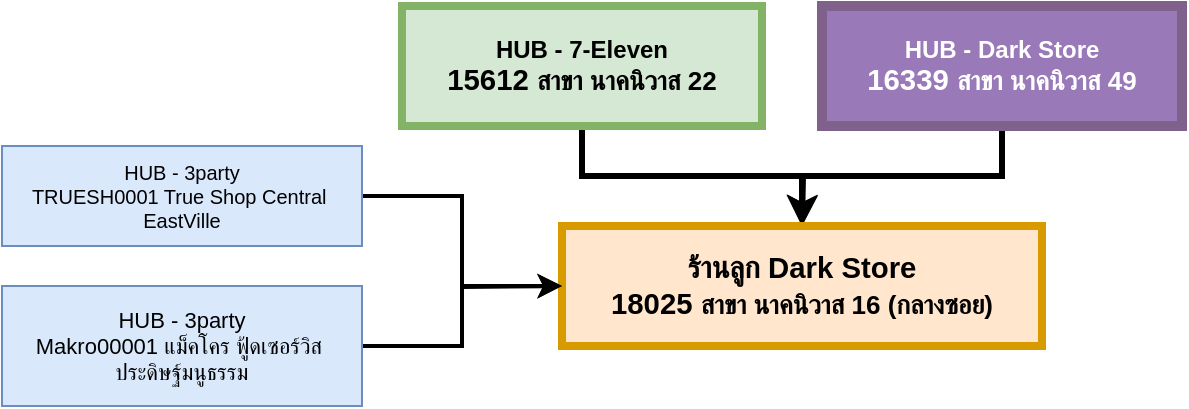 <mxfile version="24.7.3" type="github">
  <diagram name="หน้า-1" id="avO0b8HTHaiWJtMcQPv1">
    <mxGraphModel dx="906" dy="575" grid="1" gridSize="10" guides="1" tooltips="1" connect="1" arrows="1" fold="1" page="1" pageScale="1" pageWidth="827" pageHeight="1169" math="0" shadow="0">
      <root>
        <mxCell id="0" />
        <mxCell id="1" parent="0" />
        <mxCell id="ttHEmC7uEX8jtGEyhvGZ-9" style="edgeStyle=orthogonalEdgeStyle;rounded=0;orthogonalLoop=1;jettySize=auto;html=1;exitX=0.5;exitY=1;exitDx=0;exitDy=0;strokeWidth=3;" edge="1" parent="1" source="ttHEmC7uEX8jtGEyhvGZ-1">
          <mxGeometry relative="1" as="geometry">
            <mxPoint x="490" y="350" as="targetPoint" />
          </mxGeometry>
        </mxCell>
        <mxCell id="ttHEmC7uEX8jtGEyhvGZ-1" value="HUB - Dark Store&lt;br&gt;&lt;span style=&quot;font-size: 14.667px; text-align: start; white-space-collapse: preserve;&quot;&gt;16339 &lt;/span&gt;&lt;span style=&quot;font-size: 13.006px; text-align: left; white-space-collapse: break-spaces;&quot;&gt;สาขา นาคนิวาส 49&lt;/span&gt;" style="rounded=0;whiteSpace=wrap;html=1;fontFamily=Helvetica;labelBackgroundColor=none;fillColor=#9979B8;strokeColor=#7F618C;fontColor=#ffffff;strokeWidth=5;fontStyle=1" vertex="1" parent="1">
          <mxGeometry x="500" y="240" width="180" height="60" as="geometry" />
        </mxCell>
        <mxCell id="ttHEmC7uEX8jtGEyhvGZ-8" style="edgeStyle=orthogonalEdgeStyle;rounded=0;orthogonalLoop=1;jettySize=auto;html=1;exitX=0.5;exitY=1;exitDx=0;exitDy=0;entryX=0.5;entryY=0;entryDx=0;entryDy=0;strokeWidth=3;" edge="1" parent="1" source="ttHEmC7uEX8jtGEyhvGZ-2" target="ttHEmC7uEX8jtGEyhvGZ-3">
          <mxGeometry relative="1" as="geometry" />
        </mxCell>
        <mxCell id="ttHEmC7uEX8jtGEyhvGZ-2" value="&lt;span&gt;HUB - 7-Eleven&lt;/span&gt;&lt;br&gt;&lt;span style=&quot;font-size: 14.667px; text-align: left; white-space-collapse: preserve;&quot;&gt;15612 &lt;/span&gt;&lt;span style=&quot;font-size: 13.006px; text-align: left; white-space-collapse: break-spaces;&quot;&gt;สาขา นาคนิวาส 22&lt;/span&gt;" style="rounded=0;whiteSpace=wrap;html=1;fontFamily=Helvetica;fillColor=#d5e8d4;strokeColor=#82b366;labelBackgroundColor=none;strokeWidth=4;fontStyle=1" vertex="1" parent="1">
          <mxGeometry x="290" y="240" width="180" height="60" as="geometry" />
        </mxCell>
        <mxCell id="ttHEmC7uEX8jtGEyhvGZ-3" value="&lt;div style=&quot;&quot;&gt;&lt;span style=&quot;white-space-collapse: preserve; font-size: 14.667px;&quot;&gt;ร้านลูก Dark Store&lt;/span&gt;&lt;/div&gt;&lt;div style=&quot;text-align: start;&quot;&gt;&lt;span style=&quot;white-space-collapse: preserve; font-size: 14.667px;&quot;&gt;18025 &lt;/span&gt;&lt;span style=&quot;white-space-collapse: break-spaces; font-size: 13.006px;&quot;&gt;สาขา นาคนิวาส 16 (กลางซอย)&lt;/span&gt;&lt;br&gt;&lt;/div&gt;" style="rounded=0;whiteSpace=wrap;html=1;fontFamily=Helvetica;fillColor=#ffe6cc;strokeColor=#d79b00;labelBackgroundColor=none;strokeWidth=4;fontStyle=1" vertex="1" parent="1">
          <mxGeometry x="370" y="350" width="240" height="60" as="geometry" />
        </mxCell>
        <mxCell id="ttHEmC7uEX8jtGEyhvGZ-11" style="edgeStyle=orthogonalEdgeStyle;rounded=0;orthogonalLoop=1;jettySize=auto;html=1;exitX=1;exitY=0.5;exitDx=0;exitDy=0;strokeWidth=2;" edge="1" parent="1" source="ttHEmC7uEX8jtGEyhvGZ-4">
          <mxGeometry relative="1" as="geometry">
            <mxPoint x="370" y="380" as="targetPoint" />
          </mxGeometry>
        </mxCell>
        <mxCell id="ttHEmC7uEX8jtGEyhvGZ-4" value="&lt;div style=&quot;font-size: 11px;&quot;&gt;&lt;font style=&quot;font-size: 11px;&quot;&gt;&lt;span style=&quot;font-size: 11px; white-space-collapse: break-spaces;&quot;&gt;HUB - 3party&lt;/span&gt;&lt;/font&gt;&lt;/div&gt;&lt;span style=&quot;font-size: 11px; white-space-collapse: break-spaces;&quot;&gt;Makro00001 &lt;/span&gt;&lt;span style=&quot;font-size: 11px; text-align: left; white-space-collapse: break-spaces;&quot;&gt;แม็คโคร ฟู้ดเซอร์วิส ประดิษฐ์มนูธรรม&lt;/span&gt;" style="rounded=0;whiteSpace=wrap;html=1;fontFamily=Helvetica;fontSize=11;fillColor=#dae8fc;strokeColor=#6c8ebf;labelBackgroundColor=none;" vertex="1" parent="1">
          <mxGeometry x="90" y="380" width="180" height="60" as="geometry" />
        </mxCell>
        <mxCell id="ttHEmC7uEX8jtGEyhvGZ-10" style="edgeStyle=orthogonalEdgeStyle;rounded=0;orthogonalLoop=1;jettySize=auto;html=1;exitX=1;exitY=0.5;exitDx=0;exitDy=0;entryX=0;entryY=0.5;entryDx=0;entryDy=0;strokeWidth=2;" edge="1" parent="1" source="ttHEmC7uEX8jtGEyhvGZ-5" target="ttHEmC7uEX8jtGEyhvGZ-3">
          <mxGeometry relative="1" as="geometry" />
        </mxCell>
        <mxCell id="ttHEmC7uEX8jtGEyhvGZ-5" value="&lt;div style=&quot;font-size: 10px;&quot;&gt;&lt;span style=&quot;font-size: 10px; white-space-collapse: break-spaces;&quot;&gt;HUB - 3party&lt;/span&gt;&lt;span style=&quot;font-size: 10px; white-space-collapse: break-spaces;&quot;&gt;&lt;br style=&quot;font-size: 10px;&quot;&gt;&lt;/span&gt;&lt;/div&gt;&lt;span style=&quot;font-size: 10px; white-space-collapse: break-spaces;&quot;&gt;TRUESH0001 &lt;/span&gt;&lt;span style=&quot;font-size: 10px; text-align: left; white-space-collapse: break-spaces;&quot;&gt;True Shop Central EastVille&lt;/span&gt;" style="rounded=0;whiteSpace=wrap;html=1;fontFamily=Helvetica;fontSize=10;fillColor=#dae8fc;strokeColor=#6c8ebf;labelBackgroundColor=none;" vertex="1" parent="1">
          <mxGeometry x="90" y="310" width="180" height="50" as="geometry" />
        </mxCell>
      </root>
    </mxGraphModel>
  </diagram>
</mxfile>
